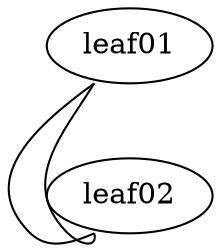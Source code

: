 #FILL ME IN
graph dc1 {
"leaf01":"swp49" -- "leaf02":"swp49"
"leaf01":"swp50" -- "leaf02":"swp50"
}

